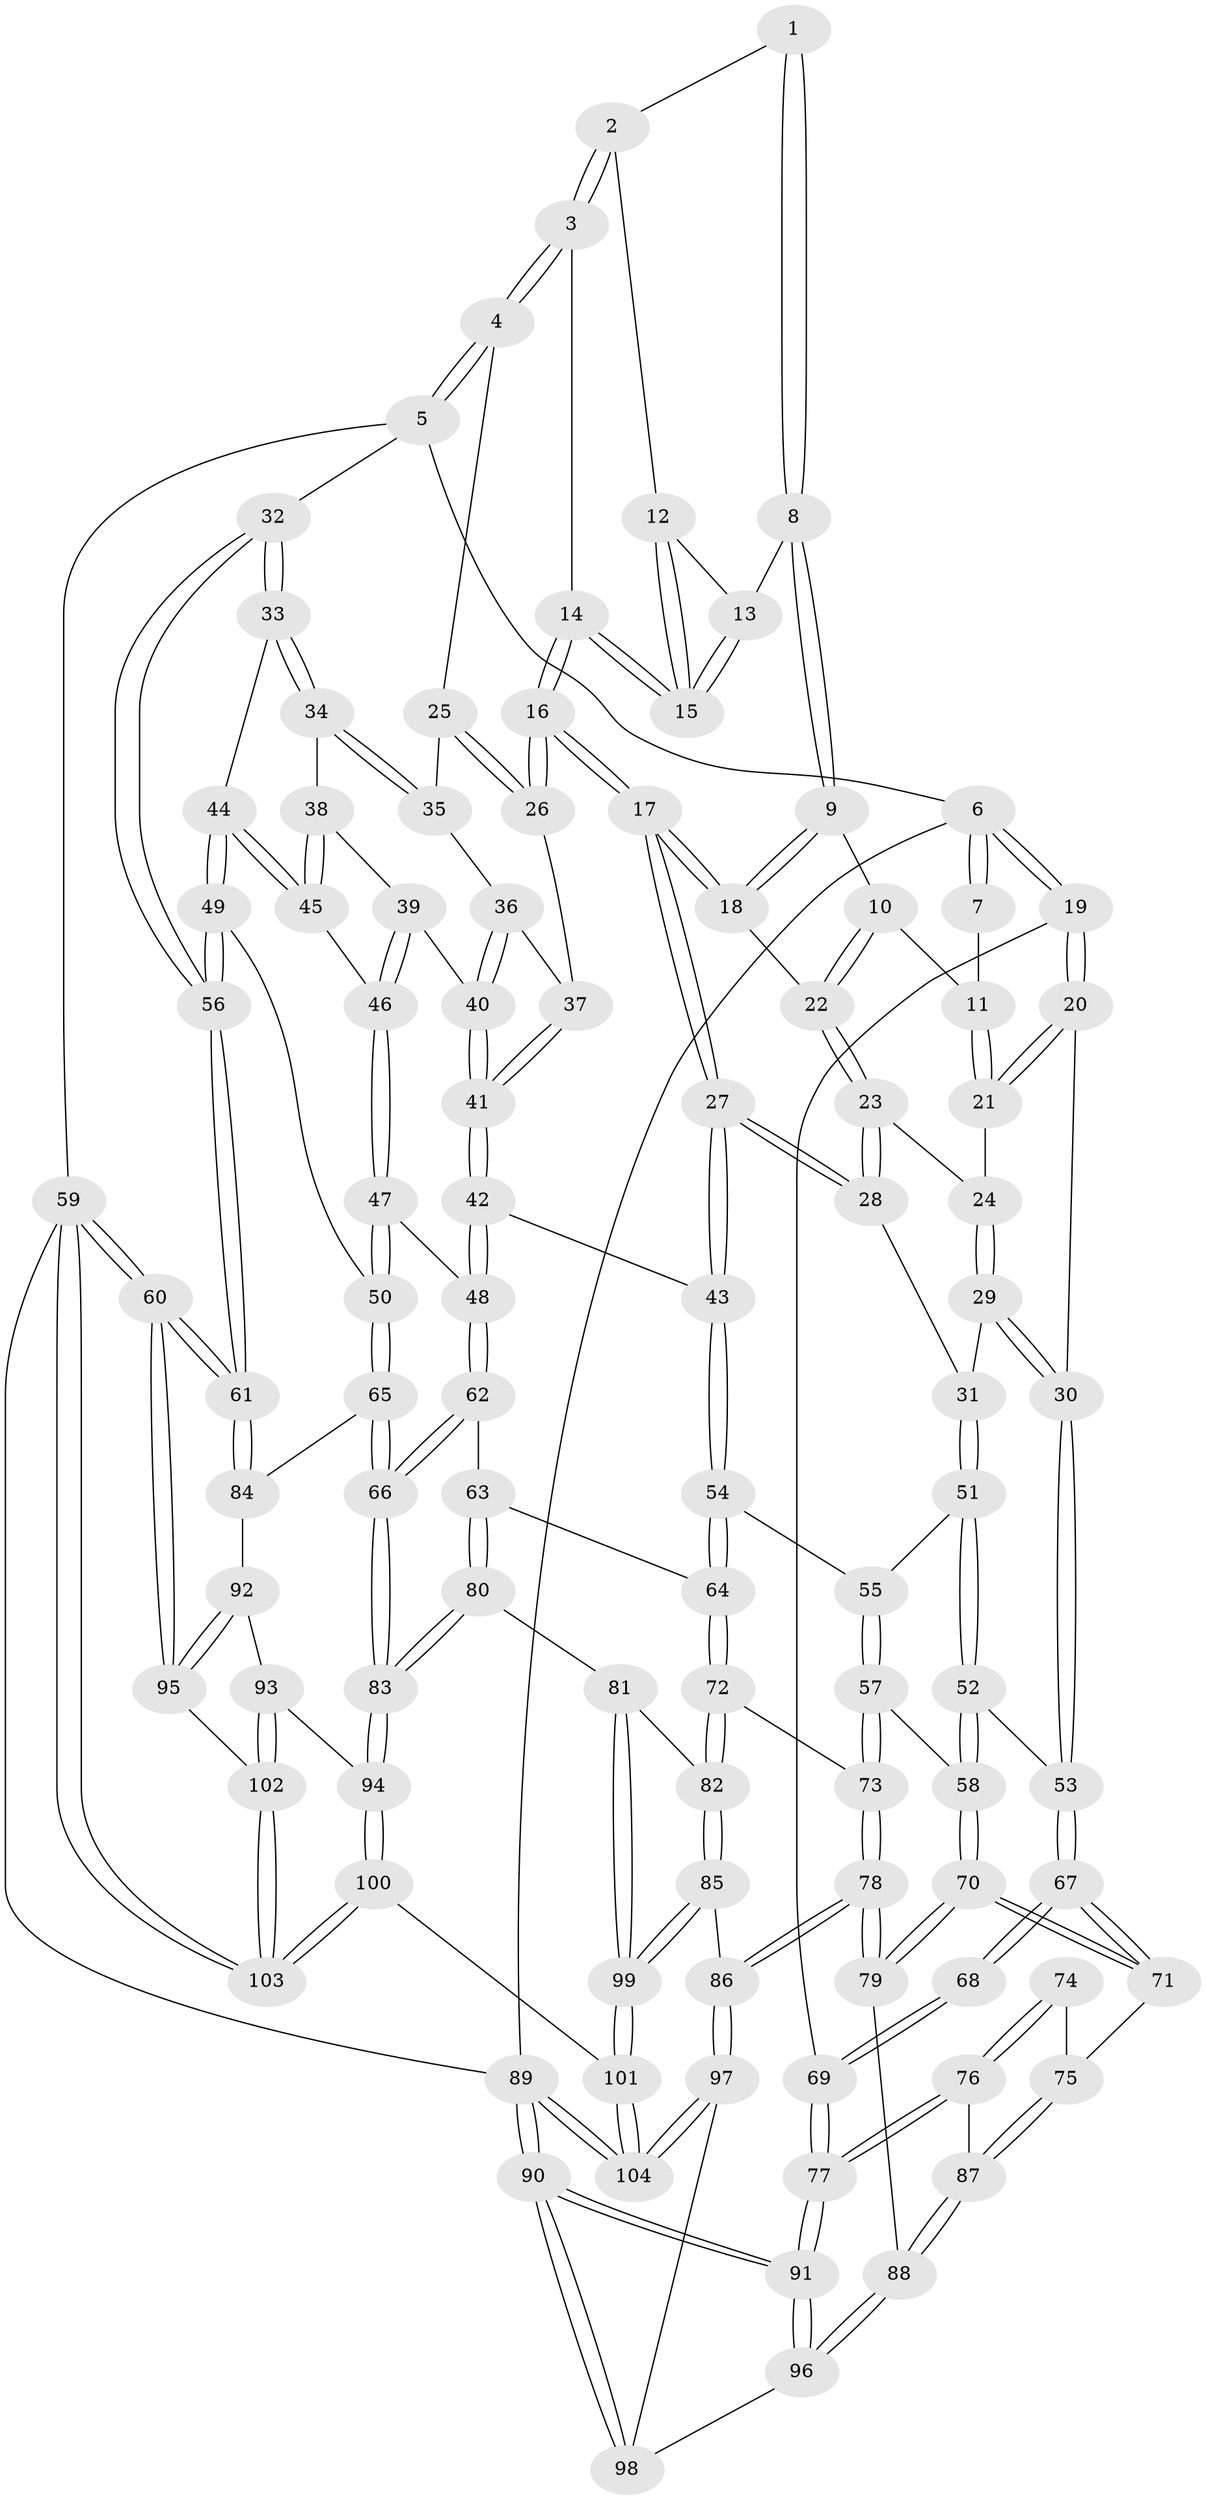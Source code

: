 // Generated by graph-tools (version 1.1) at 2025/27/03/15/25 16:27:57]
// undirected, 104 vertices, 257 edges
graph export_dot {
graph [start="1"]
  node [color=gray90,style=filled];
  1 [pos="+0.3729656017225208+0"];
  2 [pos="+0.7353965567832387+0"];
  3 [pos="+0.953862728498354+0"];
  4 [pos="+1+0"];
  5 [pos="+1+0"];
  6 [pos="+0+0"];
  7 [pos="+0.22482069493681364+0"];
  8 [pos="+0.3962925043017444+0.04935849832669461"];
  9 [pos="+0.3715574214180399+0.14834591672523664"];
  10 [pos="+0.2424423952224684+0.15007288748495612"];
  11 [pos="+0.1516857618898775+0.12757649274313784"];
  12 [pos="+0.560037395201538+0.08118254157291604"];
  13 [pos="+0.41832998280262096+0.05750083917632337"];
  14 [pos="+0.5952316719100378+0.19752599106540258"];
  15 [pos="+0.5763007505046124+0.16137025244362557"];
  16 [pos="+0.5892462797608434+0.2520571659242523"];
  17 [pos="+0.4782956837751379+0.3202070721649004"];
  18 [pos="+0.3786011556022098+0.1685833326766219"];
  19 [pos="+0+0.25235127150331554"];
  20 [pos="+0+0.2614382093486734"];
  21 [pos="+0.11998607374496958+0.15461305335133235"];
  22 [pos="+0.24603502669720412+0.2748467536099511"];
  23 [pos="+0.24410105847188604+0.2779736753540356"];
  24 [pos="+0.21918767706589937+0.2771022280530983"];
  25 [pos="+0.7931805320833065+0.19015637013970269"];
  26 [pos="+0.5906099052125068+0.25235434631048276"];
  27 [pos="+0.4694484223412636+0.3477962993855245"];
  28 [pos="+0.2793307988664972+0.32317132330968723"];
  29 [pos="+0.1887435528019353+0.30627889842066913"];
  30 [pos="+0+0.32833990595928153"];
  31 [pos="+0.21498860358123237+0.4102600544742406"];
  32 [pos="+1+0.14286266938495001"];
  33 [pos="+0.9141541922788534+0.3645066025370818"];
  34 [pos="+0.8206208812581741+0.3239833672250691"];
  35 [pos="+0.7942892671275574+0.2870903309553531"];
  36 [pos="+0.7055671628693095+0.3150319890252762"];
  37 [pos="+0.6314546982201876+0.2815429939218669"];
  38 [pos="+0.7655295249706526+0.37607232121781714"];
  39 [pos="+0.7589058015028963+0.3811718273876969"];
  40 [pos="+0.7203044848902564+0.3501597269529051"];
  41 [pos="+0.6821445137501222+0.4048715698687972"];
  42 [pos="+0.6812818866034318+0.4167779720364251"];
  43 [pos="+0.4693891044107896+0.3743895108200904"];
  44 [pos="+0.8968153704461082+0.4112982431716122"];
  45 [pos="+0.8271290024246365+0.404880597966664"];
  46 [pos="+0.7556972478355416+0.4080232939284249"];
  47 [pos="+0.731509885646864+0.47621753262739813"];
  48 [pos="+0.7198936237136108+0.4741378051322789"];
  49 [pos="+0.8735978554108328+0.5178793901762533"];
  50 [pos="+0.8342530031882419+0.5603677378682074"];
  51 [pos="+0.20751258522802982+0.43430839619575234"];
  52 [pos="+0.17476845360421384+0.4480130013930047"];
  53 [pos="+0.12438170940353904+0.45308723322174177"];
  54 [pos="+0.4614046938359087+0.4237807199246814"];
  55 [pos="+0.2949794279612242+0.4598214451106949"];
  56 [pos="+1+0.5232761741914665"];
  57 [pos="+0.2748701848585716+0.5821678125750661"];
  58 [pos="+0.24045048293983076+0.5777519536277586"];
  59 [pos="+1+1"];
  60 [pos="+1+1"];
  61 [pos="+1+0.6540993959577941"];
  62 [pos="+0.601338729207433+0.5206236302352879"];
  63 [pos="+0.5286561324481548+0.5170338252547804"];
  64 [pos="+0.4792945339341759+0.48248311671768646"];
  65 [pos="+0.8289779324597569+0.6156741517706533"];
  66 [pos="+0.7496959310969558+0.676976596148274"];
  67 [pos="+0.10623143733091198+0.5493640778852281"];
  68 [pos="+0+0.5426969976730565"];
  69 [pos="+0+0.48012470406024804"];
  70 [pos="+0.11836344445929323+0.6361891017427926"];
  71 [pos="+0.11800752268157495+0.6360065883894696"];
  72 [pos="+0.39042122713272326+0.6160860702375476"];
  73 [pos="+0.3082404076179734+0.6124934315804801"];
  74 [pos="+0.014888344051085628+0.5867993372663298"];
  75 [pos="+0.09835880267892251+0.6437159453928214"];
  76 [pos="+0+0.6954747073184108"];
  77 [pos="+0+0.7191502735638258"];
  78 [pos="+0.2154096911899876+0.7430470836877635"];
  79 [pos="+0.18675103052192843+0.7204431452528619"];
  80 [pos="+0.593939766017104+0.7350227965732203"];
  81 [pos="+0.5347210017078619+0.7534054242398948"];
  82 [pos="+0.4198534479186387+0.7399998244014305"];
  83 [pos="+0.6873783155330999+0.7614186996741646"];
  84 [pos="+0.9110547805503155+0.6728023552365434"];
  85 [pos="+0.3757016464170289+0.7842794739474374"];
  86 [pos="+0.2481854464701115+0.8134934675516312"];
  87 [pos="+0.03125466304828769+0.6831915086753099"];
  88 [pos="+0.06590937205335533+0.7850987166145396"];
  89 [pos="+0+1"];
  90 [pos="+0+0.8811643599612452"];
  91 [pos="+0+0.8121241060616511"];
  92 [pos="+0.9196819635192933+0.7493892890468457"];
  93 [pos="+0.8020400878082105+0.8395673453942175"];
  94 [pos="+0.6892316741594622+0.767153042627564"];
  95 [pos="+0.9940989469448834+0.8914190214356994"];
  96 [pos="+0.059556351152191135+0.8237711493311903"];
  97 [pos="+0.19100514395960533+0.9429481706625192"];
  98 [pos="+0.1257288985968567+0.891985054155299"];
  99 [pos="+0.48136270270493026+1"];
  100 [pos="+0.5899399698884269+1"];
  101 [pos="+0.5025245253857896+1"];
  102 [pos="+0.849221197715941+0.8960455938640829"];
  103 [pos="+0.6849800338016822+1"];
  104 [pos="+0.19824127512562836+1"];
  1 -- 2;
  1 -- 8;
  1 -- 8;
  2 -- 3;
  2 -- 3;
  2 -- 12;
  3 -- 4;
  3 -- 4;
  3 -- 14;
  4 -- 5;
  4 -- 5;
  4 -- 25;
  5 -- 6;
  5 -- 32;
  5 -- 59;
  6 -- 7;
  6 -- 7;
  6 -- 19;
  6 -- 19;
  6 -- 89;
  7 -- 11;
  8 -- 9;
  8 -- 9;
  8 -- 13;
  9 -- 10;
  9 -- 18;
  9 -- 18;
  10 -- 11;
  10 -- 22;
  10 -- 22;
  11 -- 21;
  11 -- 21;
  12 -- 13;
  12 -- 15;
  12 -- 15;
  13 -- 15;
  13 -- 15;
  14 -- 15;
  14 -- 15;
  14 -- 16;
  14 -- 16;
  16 -- 17;
  16 -- 17;
  16 -- 26;
  16 -- 26;
  17 -- 18;
  17 -- 18;
  17 -- 27;
  17 -- 27;
  18 -- 22;
  19 -- 20;
  19 -- 20;
  19 -- 69;
  20 -- 21;
  20 -- 21;
  20 -- 30;
  21 -- 24;
  22 -- 23;
  22 -- 23;
  23 -- 24;
  23 -- 28;
  23 -- 28;
  24 -- 29;
  24 -- 29;
  25 -- 26;
  25 -- 26;
  25 -- 35;
  26 -- 37;
  27 -- 28;
  27 -- 28;
  27 -- 43;
  27 -- 43;
  28 -- 31;
  29 -- 30;
  29 -- 30;
  29 -- 31;
  30 -- 53;
  30 -- 53;
  31 -- 51;
  31 -- 51;
  32 -- 33;
  32 -- 33;
  32 -- 56;
  32 -- 56;
  33 -- 34;
  33 -- 34;
  33 -- 44;
  34 -- 35;
  34 -- 35;
  34 -- 38;
  35 -- 36;
  36 -- 37;
  36 -- 40;
  36 -- 40;
  37 -- 41;
  37 -- 41;
  38 -- 39;
  38 -- 45;
  38 -- 45;
  39 -- 40;
  39 -- 46;
  39 -- 46;
  40 -- 41;
  40 -- 41;
  41 -- 42;
  41 -- 42;
  42 -- 43;
  42 -- 48;
  42 -- 48;
  43 -- 54;
  43 -- 54;
  44 -- 45;
  44 -- 45;
  44 -- 49;
  44 -- 49;
  45 -- 46;
  46 -- 47;
  46 -- 47;
  47 -- 48;
  47 -- 50;
  47 -- 50;
  48 -- 62;
  48 -- 62;
  49 -- 50;
  49 -- 56;
  49 -- 56;
  50 -- 65;
  50 -- 65;
  51 -- 52;
  51 -- 52;
  51 -- 55;
  52 -- 53;
  52 -- 58;
  52 -- 58;
  53 -- 67;
  53 -- 67;
  54 -- 55;
  54 -- 64;
  54 -- 64;
  55 -- 57;
  55 -- 57;
  56 -- 61;
  56 -- 61;
  57 -- 58;
  57 -- 73;
  57 -- 73;
  58 -- 70;
  58 -- 70;
  59 -- 60;
  59 -- 60;
  59 -- 103;
  59 -- 103;
  59 -- 89;
  60 -- 61;
  60 -- 61;
  60 -- 95;
  60 -- 95;
  61 -- 84;
  61 -- 84;
  62 -- 63;
  62 -- 66;
  62 -- 66;
  63 -- 64;
  63 -- 80;
  63 -- 80;
  64 -- 72;
  64 -- 72;
  65 -- 66;
  65 -- 66;
  65 -- 84;
  66 -- 83;
  66 -- 83;
  67 -- 68;
  67 -- 68;
  67 -- 71;
  67 -- 71;
  68 -- 69;
  68 -- 69;
  69 -- 77;
  69 -- 77;
  70 -- 71;
  70 -- 71;
  70 -- 79;
  70 -- 79;
  71 -- 75;
  72 -- 73;
  72 -- 82;
  72 -- 82;
  73 -- 78;
  73 -- 78;
  74 -- 75;
  74 -- 76;
  74 -- 76;
  75 -- 87;
  75 -- 87;
  76 -- 77;
  76 -- 77;
  76 -- 87;
  77 -- 91;
  77 -- 91;
  78 -- 79;
  78 -- 79;
  78 -- 86;
  78 -- 86;
  79 -- 88;
  80 -- 81;
  80 -- 83;
  80 -- 83;
  81 -- 82;
  81 -- 99;
  81 -- 99;
  82 -- 85;
  82 -- 85;
  83 -- 94;
  83 -- 94;
  84 -- 92;
  85 -- 86;
  85 -- 99;
  85 -- 99;
  86 -- 97;
  86 -- 97;
  87 -- 88;
  87 -- 88;
  88 -- 96;
  88 -- 96;
  89 -- 90;
  89 -- 90;
  89 -- 104;
  89 -- 104;
  90 -- 91;
  90 -- 91;
  90 -- 98;
  90 -- 98;
  91 -- 96;
  91 -- 96;
  92 -- 93;
  92 -- 95;
  92 -- 95;
  93 -- 94;
  93 -- 102;
  93 -- 102;
  94 -- 100;
  94 -- 100;
  95 -- 102;
  96 -- 98;
  97 -- 98;
  97 -- 104;
  97 -- 104;
  99 -- 101;
  99 -- 101;
  100 -- 101;
  100 -- 103;
  100 -- 103;
  101 -- 104;
  101 -- 104;
  102 -- 103;
  102 -- 103;
}
